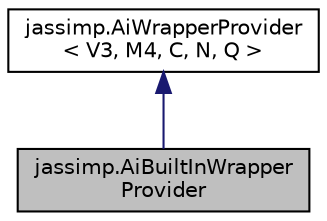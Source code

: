 digraph "jassimp.AiBuiltInWrapperProvider"
{
  edge [fontname="Helvetica",fontsize="10",labelfontname="Helvetica",labelfontsize="10"];
  node [fontname="Helvetica",fontsize="10",shape=record];
  Node1 [label="jassimp.AiBuiltInWrapper\lProvider",height=0.2,width=0.4,color="black", fillcolor="grey75", style="filled", fontcolor="black"];
  Node2 -> Node1 [dir="back",color="midnightblue",fontsize="10",style="solid",fontname="Helvetica"];
  Node2 [label="jassimp.AiWrapperProvider\l\< V3, M4, C, N, Q \>",height=0.2,width=0.4,color="black", fillcolor="white", style="filled",URL="$interfacejassimp_1_1_ai_wrapper_provider_3_01_v3_00_01_m4_00_01_c_00_01_n_00_01_q_01_4.html"];
}
